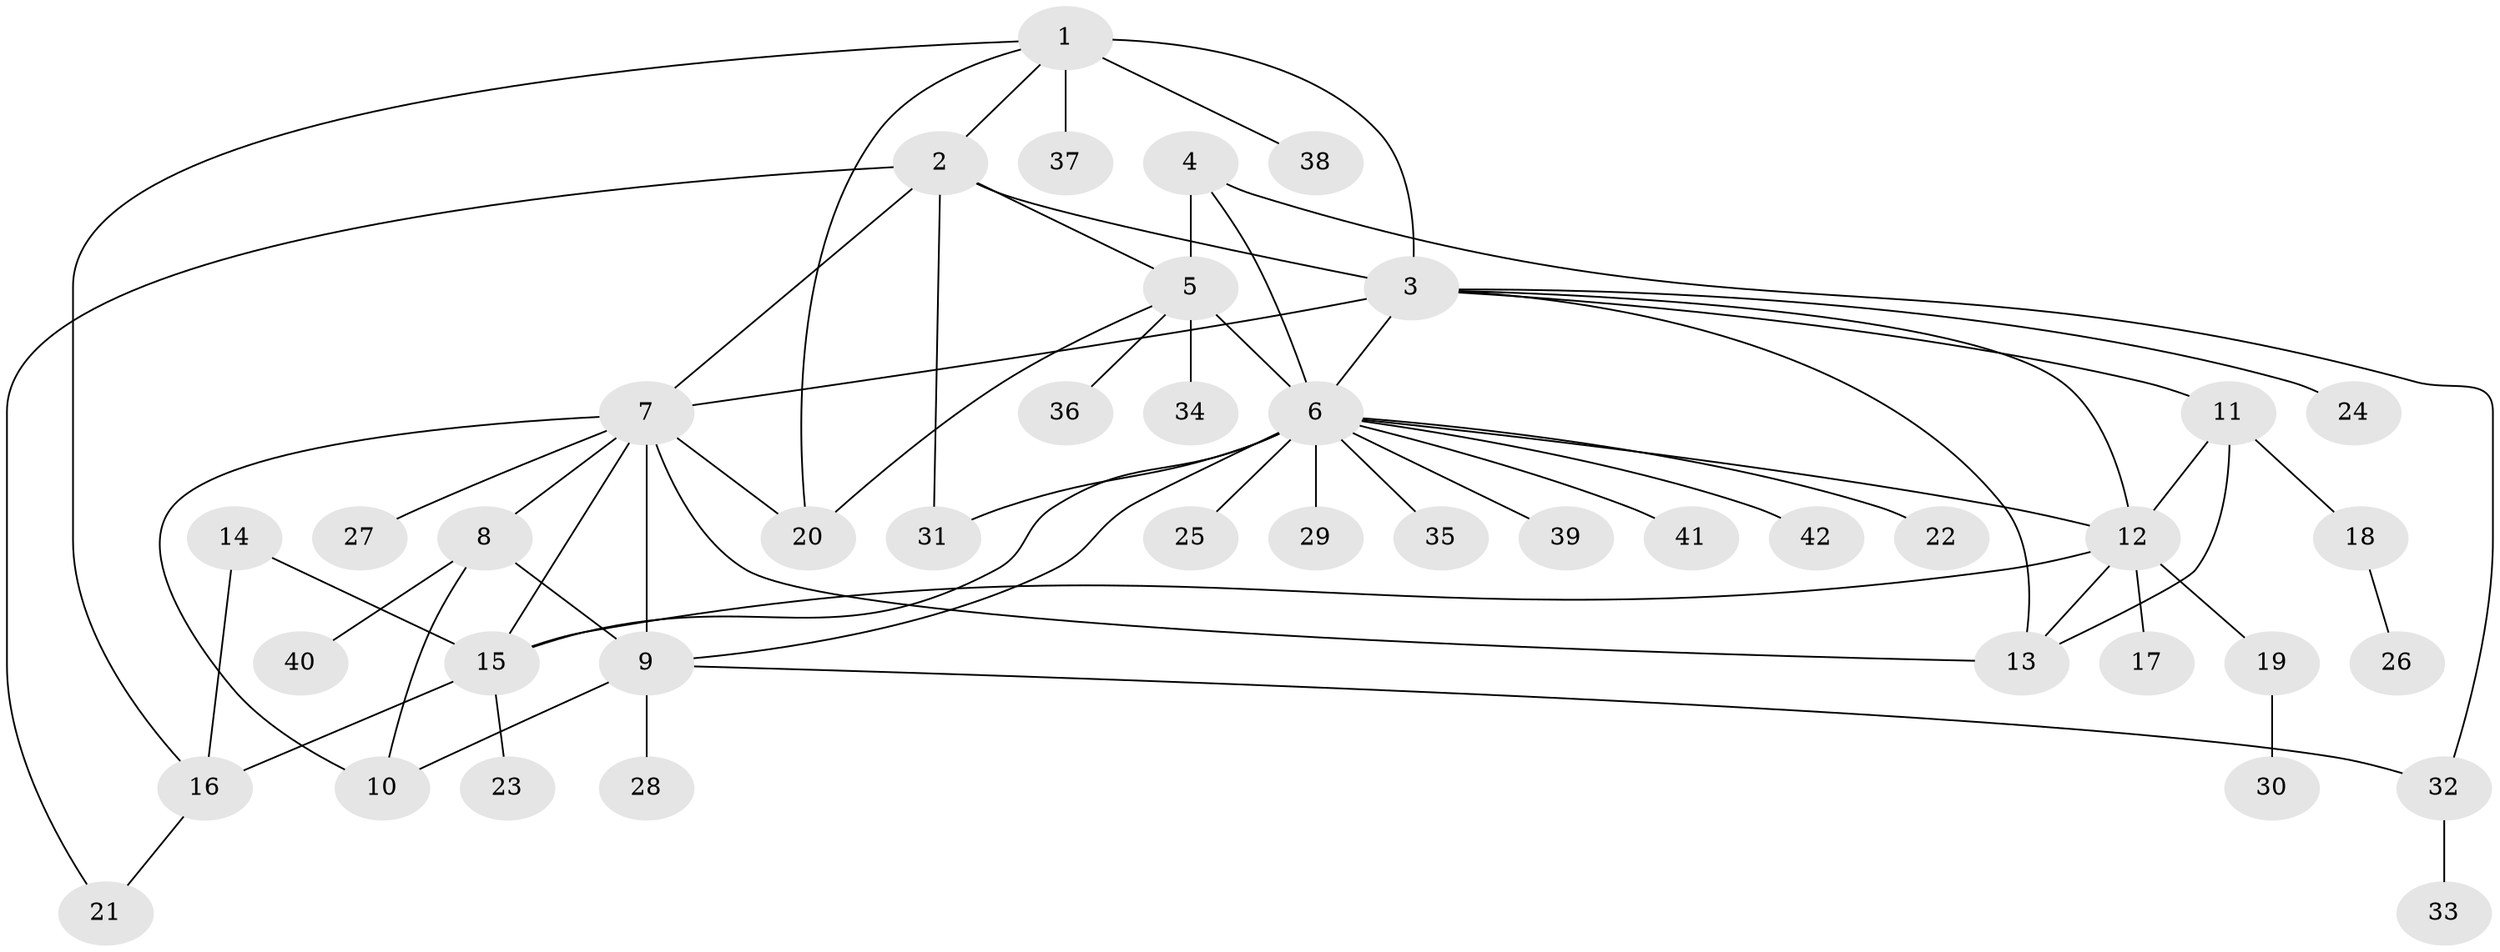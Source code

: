 // original degree distribution, {8: 0.075, 4: 0.0875, 6: 0.0375, 3: 0.0375, 17: 0.0125, 10: 0.0125, 5: 0.0125, 7: 0.0125, 1: 0.5, 2: 0.2125}
// Generated by graph-tools (version 1.1) at 2025/37/03/09/25 02:37:36]
// undirected, 42 vertices, 63 edges
graph export_dot {
graph [start="1"]
  node [color=gray90,style=filled];
  1;
  2;
  3;
  4;
  5;
  6;
  7;
  8;
  9;
  10;
  11;
  12;
  13;
  14;
  15;
  16;
  17;
  18;
  19;
  20;
  21;
  22;
  23;
  24;
  25;
  26;
  27;
  28;
  29;
  30;
  31;
  32;
  33;
  34;
  35;
  36;
  37;
  38;
  39;
  40;
  41;
  42;
  1 -- 2 [weight=1.0];
  1 -- 3 [weight=2.0];
  1 -- 16 [weight=1.0];
  1 -- 20 [weight=1.0];
  1 -- 37 [weight=1.0];
  1 -- 38 [weight=1.0];
  2 -- 3 [weight=2.0];
  2 -- 5 [weight=1.0];
  2 -- 7 [weight=1.0];
  2 -- 21 [weight=1.0];
  2 -- 31 [weight=1.0];
  3 -- 6 [weight=1.0];
  3 -- 7 [weight=1.0];
  3 -- 11 [weight=1.0];
  3 -- 12 [weight=1.0];
  3 -- 13 [weight=1.0];
  3 -- 24 [weight=1.0];
  4 -- 5 [weight=2.0];
  4 -- 6 [weight=2.0];
  4 -- 32 [weight=1.0];
  5 -- 6 [weight=1.0];
  5 -- 20 [weight=1.0];
  5 -- 34 [weight=1.0];
  5 -- 36 [weight=1.0];
  6 -- 9 [weight=1.0];
  6 -- 12 [weight=1.0];
  6 -- 15 [weight=2.0];
  6 -- 22 [weight=1.0];
  6 -- 25 [weight=1.0];
  6 -- 29 [weight=1.0];
  6 -- 31 [weight=1.0];
  6 -- 35 [weight=1.0];
  6 -- 39 [weight=1.0];
  6 -- 41 [weight=1.0];
  6 -- 42 [weight=1.0];
  7 -- 8 [weight=1.0];
  7 -- 9 [weight=1.0];
  7 -- 10 [weight=1.0];
  7 -- 13 [weight=1.0];
  7 -- 15 [weight=1.0];
  7 -- 20 [weight=1.0];
  7 -- 27 [weight=1.0];
  8 -- 9 [weight=1.0];
  8 -- 10 [weight=1.0];
  8 -- 40 [weight=1.0];
  9 -- 10 [weight=1.0];
  9 -- 28 [weight=1.0];
  9 -- 32 [weight=1.0];
  11 -- 12 [weight=1.0];
  11 -- 13 [weight=4.0];
  11 -- 18 [weight=1.0];
  12 -- 13 [weight=1.0];
  12 -- 15 [weight=1.0];
  12 -- 17 [weight=1.0];
  12 -- 19 [weight=1.0];
  14 -- 15 [weight=6.0];
  14 -- 16 [weight=1.0];
  15 -- 16 [weight=2.0];
  15 -- 23 [weight=1.0];
  16 -- 21 [weight=1.0];
  18 -- 26 [weight=1.0];
  19 -- 30 [weight=1.0];
  32 -- 33 [weight=1.0];
}
